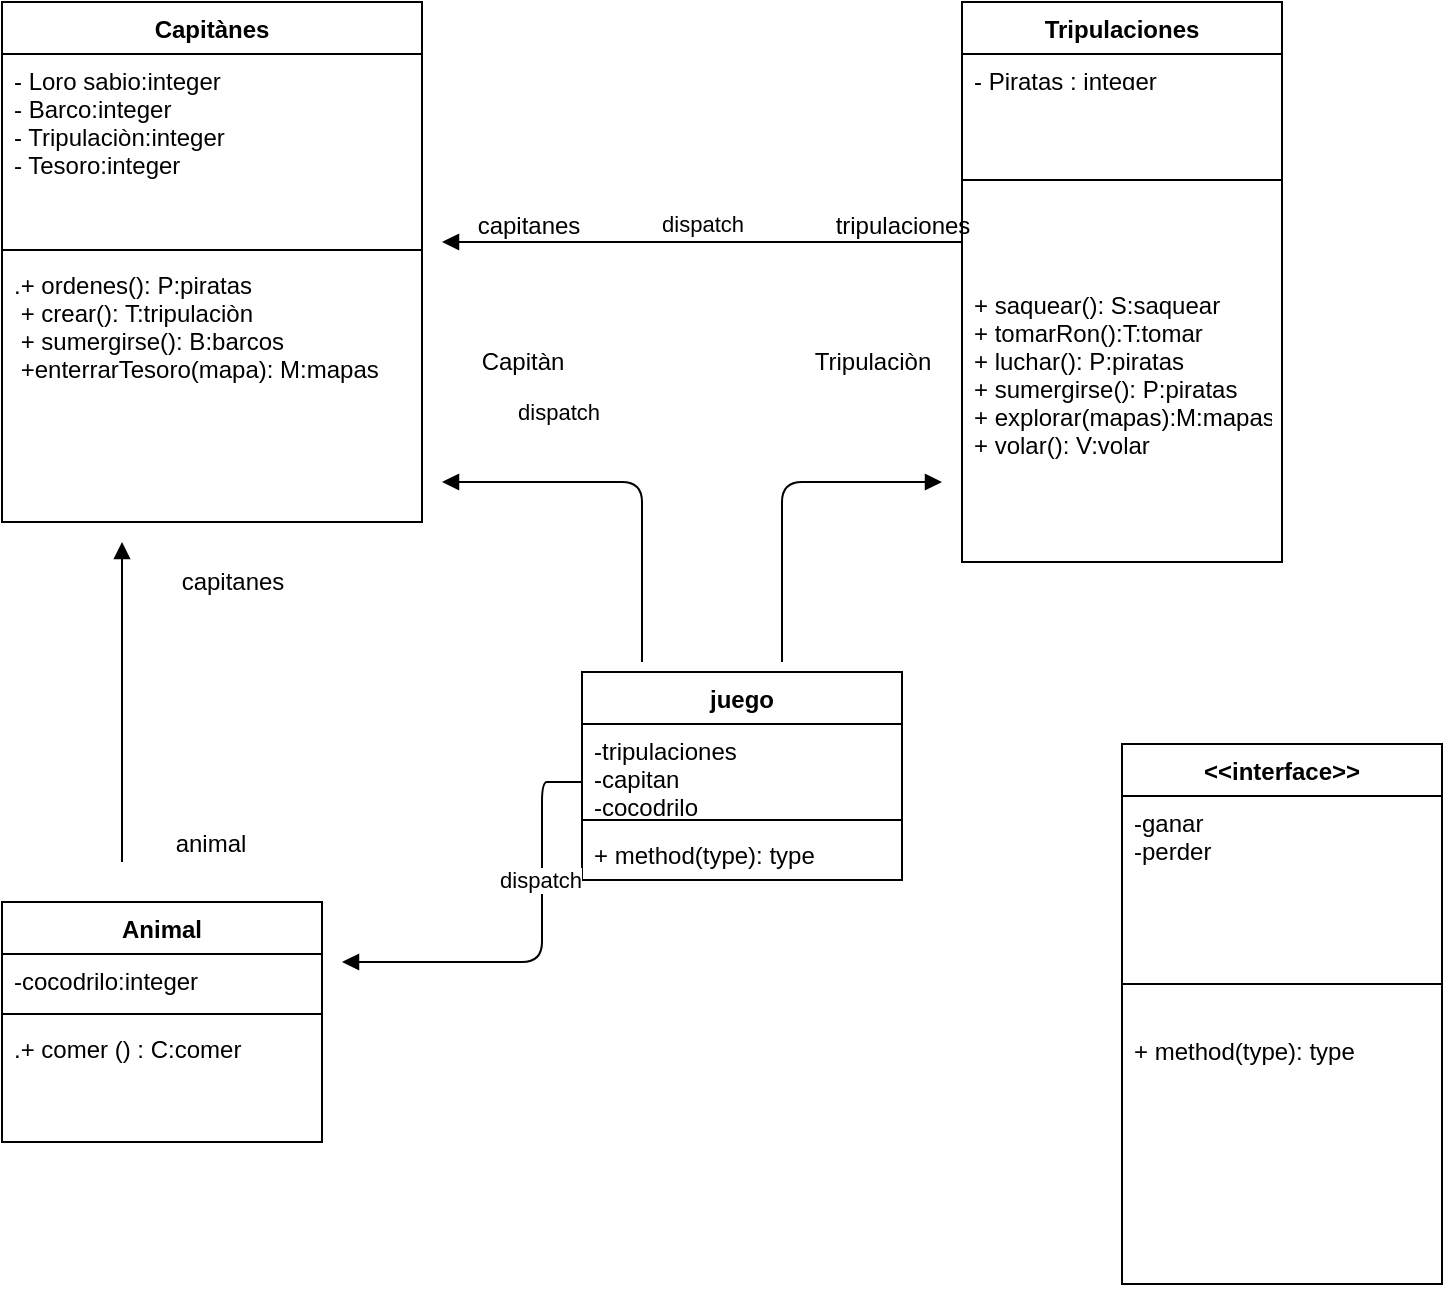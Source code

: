 <mxfile version="12.3.9" type="github" pages="1"><diagram id="2DcrTdTS9TCVAefd0t5k" name="Page-1"><mxGraphModel dx="868" dy="520" grid="1" gridSize="10" guides="1" tooltips="1" connect="1" arrows="1" fold="1" page="1" pageScale="1" pageWidth="827" pageHeight="1169" math="0" shadow="0"><root><mxCell id="0"/><mxCell id="1" parent="0"/><mxCell id="87zJ7Dv6aGipHvPJhDoI-13" value="Capitànes" style="swimlane;fontStyle=1;align=center;verticalAlign=top;childLayout=stackLayout;horizontal=1;startSize=26;horizontalStack=0;resizeParent=1;resizeParentMax=0;resizeLast=0;collapsible=1;marginBottom=0;" vertex="1" parent="1"><mxGeometry x="20" y="10" width="210" height="260" as="geometry"/></mxCell><mxCell id="87zJ7Dv6aGipHvPJhDoI-14" value="- Loro sabio:integer&#10;- Barco:integer&#10;- Tripulaciòn:integer&#10;- Tesoro:integer" style="text;strokeColor=none;fillColor=none;align=left;verticalAlign=top;spacingLeft=4;spacingRight=4;overflow=hidden;rotatable=0;points=[[0,0.5],[1,0.5]];portConstraint=eastwest;" vertex="1" parent="87zJ7Dv6aGipHvPJhDoI-13"><mxGeometry y="26" width="210" height="94" as="geometry"/></mxCell><mxCell id="87zJ7Dv6aGipHvPJhDoI-15" value="" style="line;strokeWidth=1;fillColor=none;align=left;verticalAlign=middle;spacingTop=-1;spacingLeft=3;spacingRight=3;rotatable=0;labelPosition=right;points=[];portConstraint=eastwest;" vertex="1" parent="87zJ7Dv6aGipHvPJhDoI-13"><mxGeometry y="120" width="210" height="8" as="geometry"/></mxCell><mxCell id="87zJ7Dv6aGipHvPJhDoI-16" value=".+ ordenes(): P:piratas&#10; + crear(): T:tripulaciòn&#10; + sumergirse(): B:barcos&#10; +enterrarTesoro(mapa): M:mapas" style="text;strokeColor=none;fillColor=none;align=left;verticalAlign=top;spacingLeft=4;spacingRight=4;overflow=hidden;rotatable=0;points=[[0,0.5],[1,0.5]];portConstraint=eastwest;" vertex="1" parent="87zJ7Dv6aGipHvPJhDoI-13"><mxGeometry y="128" width="210" height="132" as="geometry"/></mxCell><mxCell id="87zJ7Dv6aGipHvPJhDoI-21" value="Tripulaciones" style="swimlane;fontStyle=1;align=center;verticalAlign=top;childLayout=stackLayout;horizontal=1;startSize=26;horizontalStack=0;resizeParent=1;resizeParentMax=0;resizeLast=0;collapsible=1;marginBottom=0;" vertex="1" parent="1"><mxGeometry x="500" y="10" width="160" height="280" as="geometry"/></mxCell><mxCell id="87zJ7Dv6aGipHvPJhDoI-22" value="- Piratas : integer&#10;" style="text;strokeColor=none;fillColor=none;align=left;verticalAlign=top;spacingLeft=4;spacingRight=4;overflow=hidden;rotatable=0;points=[[0,0.5],[1,0.5]];portConstraint=eastwest;" vertex="1" parent="87zJ7Dv6aGipHvPJhDoI-21"><mxGeometry y="26" width="160" height="14" as="geometry"/></mxCell><mxCell id="87zJ7Dv6aGipHvPJhDoI-23" value="" style="line;strokeWidth=1;fillColor=none;align=left;verticalAlign=middle;spacingTop=-1;spacingLeft=3;spacingRight=3;rotatable=0;labelPosition=right;points=[];portConstraint=eastwest;" vertex="1" parent="87zJ7Dv6aGipHvPJhDoI-21"><mxGeometry y="40" width="160" height="98" as="geometry"/></mxCell><mxCell id="87zJ7Dv6aGipHvPJhDoI-24" value="+ saquear(): S:saquear&#10;+ tomarRon():T:tomar&#10;+ luchar(): P:piratas&#10;+ sumergirse(): P:piratas&#10;+ explorar(mapas):M:mapas&#10;+ volar(): V:volar" style="text;strokeColor=none;fillColor=none;align=left;verticalAlign=top;spacingLeft=4;spacingRight=4;overflow=hidden;rotatable=0;points=[[0,0.5],[1,0.5]];portConstraint=eastwest;" vertex="1" parent="87zJ7Dv6aGipHvPJhDoI-21"><mxGeometry y="138" width="160" height="142" as="geometry"/></mxCell><mxCell id="87zJ7Dv6aGipHvPJhDoI-36" value="Capitàn" style="text;html=1;align=center;verticalAlign=middle;resizable=0;points=[];;autosize=1;" vertex="1" parent="1"><mxGeometry x="250" y="180" width="60" height="20" as="geometry"/></mxCell><mxCell id="87zJ7Dv6aGipHvPJhDoI-37" value="Tripulaciòn" style="text;html=1;align=center;verticalAlign=middle;resizable=0;points=[];;autosize=1;" vertex="1" parent="1"><mxGeometry x="420" y="180" width="70" height="20" as="geometry"/></mxCell><mxCell id="87zJ7Dv6aGipHvPJhDoI-47" value="capitanes" style="text;html=1;align=center;verticalAlign=middle;resizable=0;points=[];;autosize=1;" vertex="1" parent="1"><mxGeometry x="100" y="290" width="70" height="20" as="geometry"/></mxCell><mxCell id="87zJ7Dv6aGipHvPJhDoI-48" value="Animal" style="swimlane;fontStyle=1;align=center;verticalAlign=top;childLayout=stackLayout;horizontal=1;startSize=26;horizontalStack=0;resizeParent=1;resizeParentMax=0;resizeLast=0;collapsible=1;marginBottom=0;" vertex="1" parent="1"><mxGeometry x="20" y="460" width="160" height="120" as="geometry"/></mxCell><mxCell id="87zJ7Dv6aGipHvPJhDoI-49" value="-cocodrilo:integer" style="text;strokeColor=none;fillColor=none;align=left;verticalAlign=top;spacingLeft=4;spacingRight=4;overflow=hidden;rotatable=0;points=[[0,0.5],[1,0.5]];portConstraint=eastwest;" vertex="1" parent="87zJ7Dv6aGipHvPJhDoI-48"><mxGeometry y="26" width="160" height="26" as="geometry"/></mxCell><mxCell id="87zJ7Dv6aGipHvPJhDoI-50" value="" style="line;strokeWidth=1;fillColor=none;align=left;verticalAlign=middle;spacingTop=-1;spacingLeft=3;spacingRight=3;rotatable=0;labelPosition=right;points=[];portConstraint=eastwest;" vertex="1" parent="87zJ7Dv6aGipHvPJhDoI-48"><mxGeometry y="52" width="160" height="8" as="geometry"/></mxCell><mxCell id="87zJ7Dv6aGipHvPJhDoI-51" value=".+ comer () : C:comer" style="text;strokeColor=none;fillColor=none;align=left;verticalAlign=top;spacingLeft=4;spacingRight=4;overflow=hidden;rotatable=0;points=[[0,0.5],[1,0.5]];portConstraint=eastwest;" vertex="1" parent="87zJ7Dv6aGipHvPJhDoI-48"><mxGeometry y="60" width="160" height="60" as="geometry"/></mxCell><mxCell id="87zJ7Dv6aGipHvPJhDoI-59" value="" style="html=1;verticalAlign=bottom;endArrow=block;" edge="1" parent="1"><mxGeometry width="80" relative="1" as="geometry"><mxPoint x="80" y="440" as="sourcePoint"/><mxPoint x="80" y="280" as="targetPoint"/></mxGeometry></mxCell><mxCell id="87zJ7Dv6aGipHvPJhDoI-63" value="dispatch" style="html=1;verticalAlign=bottom;endArrow=block;" edge="1" parent="1"><mxGeometry width="80" relative="1" as="geometry"><mxPoint x="500" y="130" as="sourcePoint"/><mxPoint x="240" y="130" as="targetPoint"/><Array as="points"/></mxGeometry></mxCell><mxCell id="87zJ7Dv6aGipHvPJhDoI-64" value="animal" style="text;html=1;align=center;verticalAlign=middle;resizable=0;points=[];;autosize=1;" vertex="1" parent="1"><mxGeometry x="99" y="421" width="50" height="20" as="geometry"/></mxCell><mxCell id="87zJ7Dv6aGipHvPJhDoI-69" value="juego" style="swimlane;fontStyle=1;align=center;verticalAlign=top;childLayout=stackLayout;horizontal=1;startSize=26;horizontalStack=0;resizeParent=1;resizeParentMax=0;resizeLast=0;collapsible=1;marginBottom=0;" vertex="1" parent="1"><mxGeometry x="310" y="345" width="160" height="104" as="geometry"/></mxCell><mxCell id="87zJ7Dv6aGipHvPJhDoI-70" value="-tripulaciones&#10;-capitan&#10;-cocodrilo" style="text;strokeColor=none;fillColor=none;align=left;verticalAlign=top;spacingLeft=4;spacingRight=4;overflow=hidden;rotatable=0;points=[[0,0.5],[1,0.5]];portConstraint=eastwest;" vertex="1" parent="87zJ7Dv6aGipHvPJhDoI-69"><mxGeometry y="26" width="160" height="44" as="geometry"/></mxCell><mxCell id="87zJ7Dv6aGipHvPJhDoI-71" value="" style="line;strokeWidth=1;fillColor=none;align=left;verticalAlign=middle;spacingTop=-1;spacingLeft=3;spacingRight=3;rotatable=0;labelPosition=right;points=[];portConstraint=eastwest;" vertex="1" parent="87zJ7Dv6aGipHvPJhDoI-69"><mxGeometry y="70" width="160" height="8" as="geometry"/></mxCell><mxCell id="87zJ7Dv6aGipHvPJhDoI-72" value="+ method(type): type" style="text;strokeColor=none;fillColor=none;align=left;verticalAlign=top;spacingLeft=4;spacingRight=4;overflow=hidden;rotatable=0;points=[[0,0.5],[1,0.5]];portConstraint=eastwest;" vertex="1" parent="87zJ7Dv6aGipHvPJhDoI-69"><mxGeometry y="78" width="160" height="26" as="geometry"/></mxCell><mxCell id="87zJ7Dv6aGipHvPJhDoI-73" value="dispatch" style="html=1;verticalAlign=bottom;endArrow=block;" edge="1" parent="1"><mxGeometry x="-0.26" y="-1" width="80" relative="1" as="geometry"><mxPoint x="310" y="400" as="sourcePoint"/><mxPoint x="190" y="490" as="targetPoint"/><Array as="points"><mxPoint x="300" y="400"/><mxPoint x="290" y="400"/><mxPoint x="290" y="490"/></Array><mxPoint as="offset"/></mxGeometry></mxCell><mxCell id="87zJ7Dv6aGipHvPJhDoI-80" value="dispatch" style="html=1;verticalAlign=bottom;endArrow=block;" edge="1" parent="1"><mxGeometry x="-0.111" y="22" width="80" relative="1" as="geometry"><mxPoint x="340" y="340" as="sourcePoint"/><mxPoint x="240" y="250" as="targetPoint"/><Array as="points"><mxPoint x="340" y="250"/></Array><mxPoint x="-20" y="-32" as="offset"/></mxGeometry></mxCell><mxCell id="87zJ7Dv6aGipHvPJhDoI-82" value="" style="html=1;verticalAlign=bottom;endArrow=block;" edge="1" parent="1"><mxGeometry width="80" relative="1" as="geometry"><mxPoint x="410" y="340" as="sourcePoint"/><mxPoint x="490" y="250" as="targetPoint"/><Array as="points"><mxPoint x="410" y="250"/></Array></mxGeometry></mxCell><mxCell id="87zJ7Dv6aGipHvPJhDoI-83" value="capitanes" style="text;html=1;align=center;verticalAlign=middle;resizable=0;points=[];;autosize=1;" vertex="1" parent="1"><mxGeometry x="248" y="112" width="70" height="20" as="geometry"/></mxCell><mxCell id="87zJ7Dv6aGipHvPJhDoI-84" value="tripulaciones" style="text;html=1;align=center;verticalAlign=middle;resizable=0;points=[];;autosize=1;" vertex="1" parent="1"><mxGeometry x="430" y="112" width="80" height="20" as="geometry"/></mxCell><mxCell id="87zJ7Dv6aGipHvPJhDoI-90" value="&lt;&lt;interface&gt;&gt;" style="swimlane;fontStyle=1;align=center;verticalAlign=top;childLayout=stackLayout;horizontal=1;startSize=26;horizontalStack=0;resizeParent=1;resizeParentMax=0;resizeLast=0;collapsible=1;marginBottom=0;" vertex="1" parent="1"><mxGeometry x="580" y="381" width="160" height="270" as="geometry"/></mxCell><mxCell id="87zJ7Dv6aGipHvPJhDoI-91" value="-ganar&#10;-perder" style="text;strokeColor=none;fillColor=none;align=left;verticalAlign=top;spacingLeft=4;spacingRight=4;overflow=hidden;rotatable=0;points=[[0,0.5],[1,0.5]];portConstraint=eastwest;" vertex="1" parent="87zJ7Dv6aGipHvPJhDoI-90"><mxGeometry y="26" width="160" height="74" as="geometry"/></mxCell><mxCell id="87zJ7Dv6aGipHvPJhDoI-92" value="" style="line;strokeWidth=1;fillColor=none;align=left;verticalAlign=middle;spacingTop=-1;spacingLeft=3;spacingRight=3;rotatable=0;labelPosition=right;points=[];portConstraint=eastwest;" vertex="1" parent="87zJ7Dv6aGipHvPJhDoI-90"><mxGeometry y="100" width="160" height="40" as="geometry"/></mxCell><mxCell id="87zJ7Dv6aGipHvPJhDoI-93" value="+ method(type): type" style="text;strokeColor=none;fillColor=none;align=left;verticalAlign=top;spacingLeft=4;spacingRight=4;overflow=hidden;rotatable=0;points=[[0,0.5],[1,0.5]];portConstraint=eastwest;" vertex="1" parent="87zJ7Dv6aGipHvPJhDoI-90"><mxGeometry y="140" width="160" height="130" as="geometry"/></mxCell></root></mxGraphModel></diagram></mxfile>